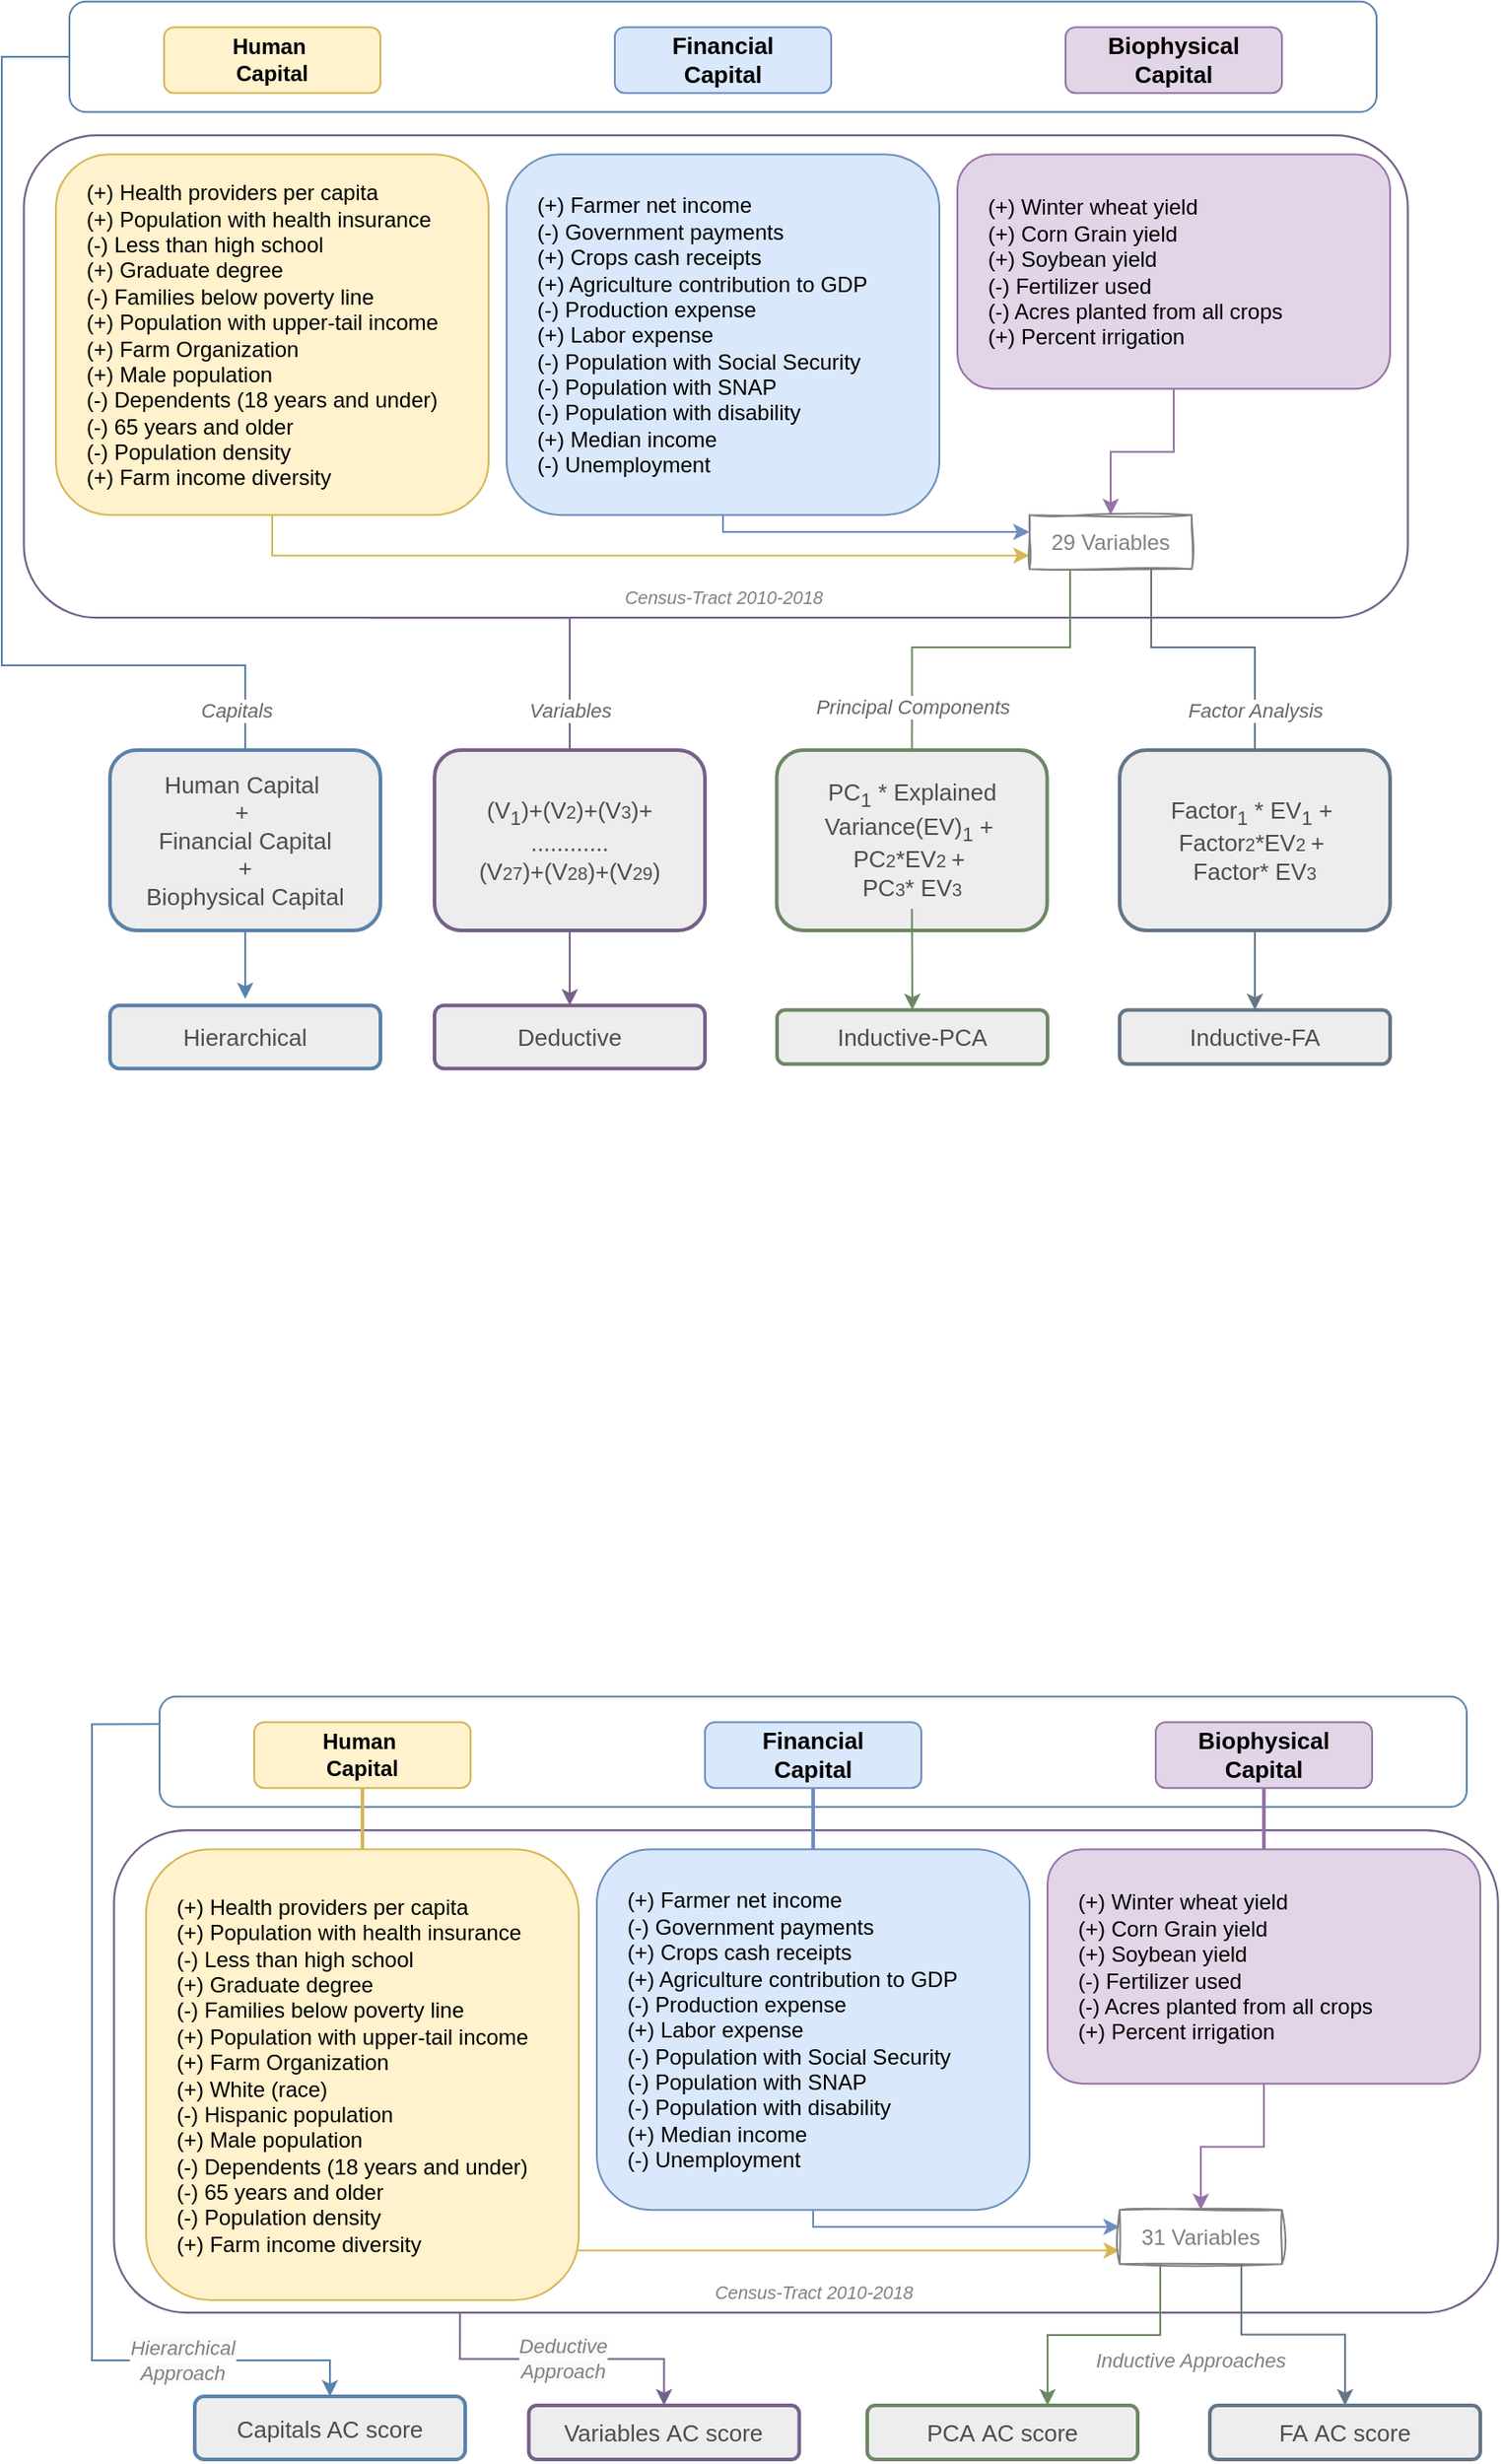 <mxfile version="28.2.7">
  <diagram name="Page-1" id="uicte08DCweA67_G2Nc7">
    <mxGraphModel dx="333" dy="1871" grid="1" gridSize="10" guides="1" tooltips="1" connect="1" arrows="1" fold="1" page="1" pageScale="1" pageWidth="850" pageHeight="1100" math="0" shadow="0">
      <root>
        <mxCell id="0" />
        <mxCell id="1" parent="0" />
        <mxCell id="P7pHUC3pd_s34ctohrT5-4" value="&lt;font style=&quot;font-size: 13px;&quot;&gt;Hierarchical&lt;/font&gt;" style="text;html=1;strokeColor=#5982AB;fillColor=#EDEDED;align=center;verticalAlign=middle;whiteSpace=wrap;rounded=1;fontSize=12;fontColor=#4D4D4D;fontFamily=Helvetica;labelBorderColor=none;labelBackgroundColor=none;strokeWidth=2;" parent="1" vertex="1">
          <mxGeometry x="920" y="-461.38" width="150" height="35" as="geometry" />
        </mxCell>
        <mxCell id="P7pHUC3pd_s34ctohrT5-6" value="&lt;span style=&quot;font-size: 13px;&quot;&gt;Inductive-PCA&lt;/span&gt;" style="text;html=1;strokeColor=#6D8764;fillColor=#EDEDED;align=center;verticalAlign=middle;whiteSpace=wrap;rounded=1;glass=0;shadow=0;fontColor=#4D4D4D;strokeWidth=2;" parent="1" vertex="1">
          <mxGeometry x="1290.01" y="-458.88" width="150" height="30" as="geometry" />
        </mxCell>
        <mxCell id="P7pHUC3pd_s34ctohrT5-8" value="&lt;span style=&quot;font-size: 13px;&quot;&gt;Inductive-FA&lt;/span&gt;" style="text;html=1;strokeColor=#647687;fillColor=#EDEDED;align=center;verticalAlign=middle;whiteSpace=wrap;rounded=1;glass=0;shadow=0;fontColor=#4D4D4D;strokeWidth=2;" parent="1" vertex="1">
          <mxGeometry x="1480" y="-458.88" width="150" height="30" as="geometry" />
        </mxCell>
        <mxCell id="P7pHUC3pd_s34ctohrT5-35" value="" style="edgeStyle=orthogonalEdgeStyle;rounded=0;orthogonalLoop=1;jettySize=auto;html=1;exitX=1;exitY=0.75;exitDx=0;exitDy=0;entryX=0.5;entryY=0;entryDx=0;entryDy=0;strokeColor=#76608A;fontColor=#808080;endArrow=none;endFill=0;" parent="1" source="P7pHUC3pd_s34ctohrT5-15" target="9sbBYJrxRfBTwpqw4GhV-2" edge="1">
          <mxGeometry x="-1" y="-49" relative="1" as="geometry">
            <mxPoint x="-14" y="-3" as="offset" />
            <Array as="points">
              <mxPoint x="1175" y="-676" />
            </Array>
          </mxGeometry>
        </mxCell>
        <mxCell id="ZO0ybk8iUZHRwVnjw4qg-2" value="Variables" style="edgeLabel;html=1;align=center;verticalAlign=middle;resizable=0;points=[];fontStyle=2;fontColor=#666666;" vertex="1" connectable="0" parent="P7pHUC3pd_s34ctohrT5-35">
          <mxGeometry x="0.674" y="1" relative="1" as="geometry">
            <mxPoint x="-1" y="8" as="offset" />
          </mxGeometry>
        </mxCell>
        <mxCell id="P7pHUC3pd_s34ctohrT5-15" value="" style="rounded=1;whiteSpace=wrap;html=1;fontSize=13;labelBorderColor=default;labelBackgroundColor=none;fillColor=none;strokeColor=#76608A;rotation=90;fontColor=#333333;strokeWidth=1.1;" parent="1" vertex="1">
          <mxGeometry x="1122.28" y="-1193.97" width="267.5" height="767.59" as="geometry" />
        </mxCell>
        <mxCell id="P7pHUC3pd_s34ctohrT5-16" style="edgeStyle=orthogonalEdgeStyle;rounded=0;orthogonalLoop=1;jettySize=auto;html=1;exitX=0.5;exitY=1;exitDx=0;exitDy=0;strokeColor=#d6b656;fillColor=#fff2cc;entryX=0;entryY=0.75;entryDx=0;entryDy=0;" parent="1" source="P7pHUC3pd_s34ctohrT5-17" target="P7pHUC3pd_s34ctohrT5-29" edge="1">
          <mxGeometry relative="1" as="geometry">
            <mxPoint x="1127.8" y="-717.18" as="sourcePoint" />
            <mxPoint x="1464" y="-725.18" as="targetPoint" />
            <Array as="points">
              <mxPoint x="1010" y="-711" />
            </Array>
          </mxGeometry>
        </mxCell>
        <mxCell id="P7pHUC3pd_s34ctohrT5-17" value="&lt;div style=&quot;&quot;&gt;&lt;span style=&quot;background-color: initial;&quot;&gt;(+) Health providers per capita&lt;/span&gt;&lt;/div&gt;&lt;span style=&quot;background-color: initial;&quot;&gt;&lt;div style=&quot;&quot;&gt;&lt;span style=&quot;background-color: initial;&quot;&gt;(+) Population with health insurance&lt;/span&gt;&lt;/div&gt;&lt;/span&gt;&lt;span style=&quot;background-color: initial;&quot;&gt;&lt;div style=&quot;&quot;&gt;&lt;span style=&quot;background-color: initial;&quot;&gt;(-) Less than high school&lt;/span&gt;&lt;/div&gt;&lt;/span&gt;&lt;span style=&quot;background-color: initial;&quot;&gt;&lt;div style=&quot;&quot;&gt;&lt;span style=&quot;background-color: initial;&quot;&gt;(+) Graduate degree&lt;/span&gt;&lt;/div&gt;&lt;/span&gt;&lt;span style=&quot;background-color: initial;&quot;&gt;&lt;div style=&quot;&quot;&gt;&lt;span style=&quot;background-color: initial;&quot;&gt;(-) Families below poverty line&lt;/span&gt;&lt;/div&gt;&lt;/span&gt;&lt;span style=&quot;background-color: initial;&quot;&gt;&lt;div style=&quot;&quot;&gt;&lt;span style=&quot;background-color: initial;&quot;&gt;(+) Population with upper-tail income&lt;/span&gt;&lt;/div&gt;&lt;div style=&quot;&quot;&gt;(+) Farm Organization&lt;/div&gt;&lt;/span&gt;&lt;span style=&quot;background-color: initial;&quot;&gt;&lt;div style=&quot;&quot;&gt;&lt;span style=&quot;background-color: initial;&quot;&gt;(+) Male population&lt;/span&gt;&lt;/div&gt;&lt;/span&gt;&lt;span style=&quot;background-color: initial;&quot;&gt;&lt;div style=&quot;&quot;&gt;&lt;span style=&quot;background-color: initial;&quot;&gt;(-) Dependents (18 years and under)&lt;/span&gt;&lt;/div&gt;&lt;/span&gt;&lt;span style=&quot;background-color: initial;&quot;&gt;&lt;div style=&quot;&quot;&gt;&lt;span style=&quot;background-color: initial;&quot;&gt;(-) 65 years and older&lt;/span&gt;&lt;/div&gt;&lt;/span&gt;&lt;span style=&quot;background-color: initial;&quot;&gt;&lt;div style=&quot;&quot;&gt;&lt;span style=&quot;background-color: initial;&quot;&gt;(-) Population density&lt;/span&gt;&lt;/div&gt;&lt;/span&gt;&lt;span style=&quot;background-color: initial;&quot;&gt;&lt;div style=&quot;&quot;&gt;&lt;span style=&quot;background-color: initial;&quot;&gt;(+) Farm income diversity&amp;nbsp;&lt;/span&gt;&lt;/div&gt;&lt;/span&gt;" style="whiteSpace=wrap;html=1;rounded=1;fillColor=#fff2cc;strokeColor=#d6b656;align=left;spacingLeft=15;" parent="1" vertex="1">
          <mxGeometry x="890" y="-933.43" width="240" height="200" as="geometry" />
        </mxCell>
        <mxCell id="P7pHUC3pd_s34ctohrT5-18" style="edgeStyle=orthogonalEdgeStyle;rounded=0;orthogonalLoop=1;jettySize=auto;html=1;entryX=0;entryY=0.346;entryDx=0;entryDy=0;strokeColor=#6c8ebf;exitX=0.5;exitY=1;exitDx=0;exitDy=0;fillColor=#dae8fc;entryPerimeter=0;" parent="1" source="P7pHUC3pd_s34ctohrT5-19" target="P7pHUC3pd_s34ctohrT5-29" edge="1">
          <mxGeometry relative="1" as="geometry">
            <mxPoint x="1350" y="-701.44" as="targetPoint" />
            <mxPoint x="1265" y="-723.94" as="sourcePoint" />
            <Array as="points">
              <mxPoint x="1260" y="-723.93" />
              <mxPoint x="1430" y="-723.93" />
            </Array>
          </mxGeometry>
        </mxCell>
        <mxCell id="P7pHUC3pd_s34ctohrT5-19" value="&lt;div style=&quot;&quot;&gt;&lt;span style=&quot;background-color: initial;&quot;&gt;(+) Farmer net income&lt;/span&gt;&lt;/div&gt;&lt;span style=&quot;background-color: initial;&quot;&gt;&lt;div style=&quot;&quot;&gt;&lt;span style=&quot;background-color: initial;&quot;&gt;(-) Government payments&lt;/span&gt;&lt;/div&gt;&lt;/span&gt;&lt;span style=&quot;background-color: initial;&quot;&gt;&lt;div style=&quot;&quot;&gt;&lt;span style=&quot;background-color: initial;&quot;&gt;(+) Crops cash receipts&lt;/span&gt;&lt;/div&gt;&lt;/span&gt;&lt;span style=&quot;background-color: initial;&quot;&gt;&lt;div style=&quot;&quot;&gt;&lt;span style=&quot;background-color: initial;&quot;&gt;(+) Agriculture contribution to GDP&lt;/span&gt;&lt;/div&gt;&lt;/span&gt;&lt;span style=&quot;background-color: initial;&quot;&gt;&lt;div style=&quot;&quot;&gt;&lt;span style=&quot;background-color: initial;&quot;&gt;(-) Production expense&lt;/span&gt;&lt;/div&gt;&lt;/span&gt;&lt;span style=&quot;background-color: initial;&quot;&gt;&lt;div style=&quot;&quot;&gt;&lt;span style=&quot;background-color: initial;&quot;&gt;(+) Labor expense&lt;/span&gt;&lt;/div&gt;&lt;/span&gt;&lt;span style=&quot;background-color: initial;&quot;&gt;&lt;div style=&quot;&quot;&gt;&lt;span style=&quot;background-color: initial;&quot;&gt;(-) Population with Social Security&lt;/span&gt;&lt;/div&gt;&lt;/span&gt;&lt;span style=&quot;background-color: initial;&quot;&gt;&lt;div style=&quot;&quot;&gt;&lt;span style=&quot;background-color: initial;&quot;&gt;(-) Population with SNAP&lt;/span&gt;&lt;/div&gt;&lt;/span&gt;&lt;span style=&quot;background-color: initial;&quot;&gt;&lt;div style=&quot;&quot;&gt;&lt;span style=&quot;background-color: initial;&quot;&gt;(-) Population with disability&lt;/span&gt;&lt;/div&gt;&lt;/span&gt;&lt;span style=&quot;background-color: initial;&quot;&gt;&lt;div style=&quot;&quot;&gt;&lt;span style=&quot;background-color: initial;&quot;&gt;(+) Median income&lt;/span&gt;&lt;/div&gt;&lt;/span&gt;&lt;span style=&quot;background-color: initial;&quot;&gt;&lt;div style=&quot;&quot;&gt;&lt;span style=&quot;background-color: initial;&quot;&gt;(-) Unemployment&lt;/span&gt;&lt;/div&gt;&lt;/span&gt;" style="whiteSpace=wrap;html=1;rounded=1;fillColor=#dae8fc;strokeColor=#6c8ebf;align=left;spacingLeft=15;" parent="1" vertex="1">
          <mxGeometry x="1140" y="-933.43" width="240" height="200" as="geometry" />
        </mxCell>
        <mxCell id="P7pHUC3pd_s34ctohrT5-34" value="" style="edgeStyle=orthogonalEdgeStyle;rounded=0;orthogonalLoop=1;jettySize=auto;html=1;exitX=0.5;exitY=1;exitDx=0;exitDy=0;strokeColor=#5982AB;fontColor=#808080;entryX=0.5;entryY=0;entryDx=0;entryDy=0;endArrow=none;endFill=0;" parent="1" source="P7pHUC3pd_s34ctohrT5-21" target="9sbBYJrxRfBTwpqw4GhV-1" edge="1">
          <mxGeometry x="-1" y="-54" relative="1" as="geometry">
            <Array as="points">
              <mxPoint x="860" y="-987" />
              <mxPoint x="860" y="-650" />
              <mxPoint x="995" y="-650" />
            </Array>
            <mxPoint x="32" y="11" as="offset" />
          </mxGeometry>
        </mxCell>
        <mxCell id="ZO0ybk8iUZHRwVnjw4qg-1" value="Capitals" style="edgeLabel;html=1;align=center;verticalAlign=middle;resizable=0;points=[];fontStyle=2;fontColor=#666666;" vertex="1" connectable="0" parent="P7pHUC3pd_s34ctohrT5-34">
          <mxGeometry x="0.917" y="1" relative="1" as="geometry">
            <mxPoint x="-6" y="1" as="offset" />
          </mxGeometry>
        </mxCell>
        <mxCell id="P7pHUC3pd_s34ctohrT5-21" value="" style="rounded=1;whiteSpace=wrap;html=1;labelBackgroundColor=none;labelBorderColor=default;strokeColor=#5982AB;fontSize=13;fillColor=none;gradientColor=default;rotation=90;" parent="1" vertex="1">
          <mxGeometry x="1229.36" y="-1350" width="61.28" height="725" as="geometry" />
        </mxCell>
        <mxCell id="P7pHUC3pd_s34ctohrT5-22" style="edgeStyle=orthogonalEdgeStyle;rounded=0;orthogonalLoop=1;jettySize=auto;html=1;exitX=0.5;exitY=1;exitDx=0;exitDy=0;entryX=0.5;entryY=0;entryDx=0;entryDy=0;strokeColor=#9673a6;fillColor=#e1d5e7;" parent="1" source="P7pHUC3pd_s34ctohrT5-23" target="P7pHUC3pd_s34ctohrT5-29" edge="1">
          <mxGeometry relative="1" as="geometry" />
        </mxCell>
        <mxCell id="P7pHUC3pd_s34ctohrT5-23" value="&lt;div style=&quot;&quot;&gt;&lt;span style=&quot;background-color: initial;&quot;&gt;(+) Winter wheat yield&lt;/span&gt;&lt;/div&gt;&lt;span style=&quot;background-color: initial;&quot;&gt;&lt;div style=&quot;&quot;&gt;&lt;span style=&quot;background-color: initial;&quot;&gt;(+) Corn Grain yield&lt;/span&gt;&lt;/div&gt;&lt;/span&gt;&lt;span style=&quot;background-color: initial;&quot;&gt;&lt;div style=&quot;&quot;&gt;&lt;span style=&quot;background-color: initial;&quot;&gt;(+) Soybean yield&lt;/span&gt;&lt;/div&gt;&lt;/span&gt;&lt;span style=&quot;background-color: initial;&quot;&gt;&lt;div style=&quot;&quot;&gt;&lt;span style=&quot;background-color: initial;&quot;&gt;(-) Fertilizer used&lt;/span&gt;&lt;/div&gt;&lt;/span&gt;&lt;span style=&quot;background-color: initial;&quot;&gt;&lt;div style=&quot;&quot;&gt;&lt;span style=&quot;background-color: initial;&quot;&gt;(-) Acres planted from all crops&lt;/span&gt;&lt;/div&gt;&lt;/span&gt;&lt;span style=&quot;background-color: initial;&quot;&gt;&lt;div style=&quot;&quot;&gt;&lt;span style=&quot;background-color: initial;&quot;&gt;(+) Percent irrigation&lt;/span&gt;&lt;/div&gt;&lt;/span&gt;" style="html=1;rounded=1;fillColor=#e1d5e7;strokeColor=#9673a6;align=left;horizontal=1;whiteSpace=wrap;spacingLeft=15;" parent="1" vertex="1">
          <mxGeometry x="1390" y="-933.43" width="240" height="130" as="geometry" />
        </mxCell>
        <mxCell id="P7pHUC3pd_s34ctohrT5-24" value="&lt;b&gt;Human&amp;nbsp;&lt;/b&gt;&lt;div&gt;&lt;b&gt;Capital&lt;/b&gt;&lt;/div&gt;" style="whiteSpace=wrap;html=1;fillColor=#fff2cc;strokeColor=#d6b656;rounded=1;" parent="1" vertex="1">
          <mxGeometry x="950" y="-1003.93" width="120" height="36.5" as="geometry" />
        </mxCell>
        <mxCell id="P7pHUC3pd_s34ctohrT5-25" value="&lt;b&gt;&lt;font style=&quot;font-size: 13px;&quot;&gt;Financial&lt;/font&gt;&lt;/b&gt;&lt;div&gt;&lt;b&gt;&lt;font style=&quot;font-size: 13px;&quot;&gt;Capital&lt;/font&gt;&lt;/b&gt;&lt;/div&gt;" style="whiteSpace=wrap;html=1;fillColor=#dae8fc;strokeColor=#6c8ebf;rounded=1;" parent="1" vertex="1">
          <mxGeometry x="1200" y="-1003.93" width="120" height="36.5" as="geometry" />
        </mxCell>
        <mxCell id="P7pHUC3pd_s34ctohrT5-26" value="&lt;b&gt;Biophysical Capital&lt;/b&gt;" style="whiteSpace=wrap;html=1;fillColor=#e1d5e7;strokeColor=#9673a6;rounded=1;fontSize=13;" parent="1" vertex="1">
          <mxGeometry x="1450" y="-1003.93" width="120" height="36.5" as="geometry" />
        </mxCell>
        <mxCell id="P7pHUC3pd_s34ctohrT5-36" value="" style="edgeStyle=orthogonalEdgeStyle;rounded=0;orthogonalLoop=1;jettySize=auto;html=1;exitX=0.25;exitY=1;exitDx=0;exitDy=0;fontColor=#808080;strokeColor=#6D8764;entryX=0.5;entryY=0;entryDx=0;entryDy=0;endArrow=none;endFill=0;" parent="1" source="P7pHUC3pd_s34ctohrT5-29" target="9sbBYJrxRfBTwpqw4GhV-5" edge="1">
          <mxGeometry x="-0.44" y="22" relative="1" as="geometry">
            <Array as="points">
              <mxPoint x="1453" y="-660" />
              <mxPoint x="1365" y="-660" />
            </Array>
            <mxPoint x="17" y="-8" as="offset" />
            <mxPoint x="1360" y="-600" as="targetPoint" />
          </mxGeometry>
        </mxCell>
        <mxCell id="ZO0ybk8iUZHRwVnjw4qg-3" value="Principal Components" style="edgeLabel;html=1;align=center;verticalAlign=middle;resizable=0;points=[];fontStyle=2;fontColor=#666666;" vertex="1" connectable="0" parent="P7pHUC3pd_s34ctohrT5-36">
          <mxGeometry x="0.743" relative="1" as="geometry">
            <mxPoint as="offset" />
          </mxGeometry>
        </mxCell>
        <mxCell id="P7pHUC3pd_s34ctohrT5-29" value="&lt;font color=&quot;#808080&quot;&gt;29 Variables&lt;/font&gt;" style="text;html=1;strokeColor=#808080;fillColor=none;align=center;verticalAlign=middle;whiteSpace=wrap;rounded=0;glass=0;sketch=1;curveFitting=1;jiggle=2;shadow=0;" parent="1" vertex="1">
          <mxGeometry x="1430" y="-733.43" width="90" height="30" as="geometry" />
        </mxCell>
        <mxCell id="P7pHUC3pd_s34ctohrT5-30" value="&lt;font style=&quot;font-size: 10px;&quot; color=&quot;#808080&quot;&gt;Census-Tract 2010-2018&lt;/font&gt;" style="text;html=1;strokeColor=none;fillColor=none;align=center;verticalAlign=middle;whiteSpace=wrap;rounded=0;glass=0;sketch=1;curveFitting=1;jiggle=2;shadow=0;fontStyle=2;fontSize=10;" parent="1" vertex="1">
          <mxGeometry x="1190.52" y="-703.43" width="138.97" height="30" as="geometry" />
        </mxCell>
        <mxCell id="P7pHUC3pd_s34ctohrT5-2" value="&lt;font style=&quot;font-size: 13px;&quot;&gt;Deductive&lt;/font&gt;" style="text;html=1;strokeColor=#76608A;fillColor=#EDEDED;align=center;verticalAlign=middle;whiteSpace=wrap;rounded=1;fontSize=12;fontColor=#4D4D4D;strokeWidth=2;labelBorderColor=none;labelBackgroundColor=none;" parent="1" vertex="1">
          <mxGeometry x="1100.01" y="-461.38" width="150" height="35" as="geometry" />
        </mxCell>
        <mxCell id="P7pHUC3pd_s34ctohrT5-37" style="edgeStyle=orthogonalEdgeStyle;rounded=0;orthogonalLoop=1;jettySize=auto;html=1;exitX=0.75;exitY=1;exitDx=0;exitDy=0;strokeColor=#647687;" parent="1" source="P7pHUC3pd_s34ctohrT5-29" edge="1">
          <mxGeometry relative="1" as="geometry">
            <mxPoint x="1485" y="-693" as="sourcePoint" />
            <mxPoint x="1555" y="-564" as="targetPoint" />
            <Array as="points">
              <mxPoint x="1497" y="-660" />
              <mxPoint x="1555" y="-660" />
            </Array>
          </mxGeometry>
        </mxCell>
        <mxCell id="ZO0ybk8iUZHRwVnjw4qg-4" value="Factor Analysis" style="edgeLabel;html=1;align=center;verticalAlign=middle;resizable=0;points=[];fontStyle=2;fontColor=#666666;" vertex="1" connectable="0" parent="P7pHUC3pd_s34ctohrT5-37">
          <mxGeometry x="0.311" y="1" relative="1" as="geometry">
            <mxPoint x="-1" y="7" as="offset" />
          </mxGeometry>
        </mxCell>
        <mxCell id="kjPytCBlo191vAN6Z_1w-1" value="&lt;font style=&quot;font-size: 13px;&quot;&gt;Capitals AC score&lt;/font&gt;" style="text;html=1;strokeColor=#5982AB;fillColor=#EDEDED;align=center;verticalAlign=middle;whiteSpace=wrap;rounded=1;fontSize=12;fontColor=#4D4D4D;fontFamily=Helvetica;labelBorderColor=none;labelBackgroundColor=none;strokeWidth=2;" parent="1" vertex="1">
          <mxGeometry x="967.01" y="310" width="150" height="35" as="geometry" />
        </mxCell>
        <mxCell id="kjPytCBlo191vAN6Z_1w-2" value="&lt;font style=&quot;font-size: 13px;&quot;&gt;&lt;font style=&quot;font-size: 13px;&quot;&gt;PCA&amp;nbsp;&lt;/font&gt;&lt;span style=&quot;&quot;&gt;AC score&lt;/span&gt;&lt;/font&gt;" style="text;html=1;strokeColor=#6D8764;fillColor=#EDEDED;align=center;verticalAlign=middle;whiteSpace=wrap;rounded=1;glass=0;shadow=0;fontColor=#4D4D4D;strokeWidth=2;" parent="1" vertex="1">
          <mxGeometry x="1340.01" y="315" width="150" height="30" as="geometry" />
        </mxCell>
        <mxCell id="kjPytCBlo191vAN6Z_1w-3" value="&lt;font style=&quot;font-size: 13px;&quot;&gt;&lt;font style=&quot;font-size: 13px;&quot;&gt;FA&amp;nbsp;&lt;/font&gt;&lt;span style=&quot;&quot;&gt;AC score&lt;/span&gt;&lt;/font&gt;" style="text;html=1;strokeColor=#647687;fillColor=#EDEDED;align=center;verticalAlign=middle;whiteSpace=wrap;rounded=1;glass=0;shadow=0;fontColor=#4D4D4D;strokeWidth=2;" parent="1" vertex="1">
          <mxGeometry x="1530.01" y="315" width="150" height="30" as="geometry" />
        </mxCell>
        <mxCell id="kjPytCBlo191vAN6Z_1w-4" value="&lt;span style=&quot;font-family: Helvetica; font-variant-ligatures: normal; font-variant-caps: normal; font-weight: 400; letter-spacing: normal; orphans: 2; text-align: center; text-indent: 0px; text-transform: none; widows: 2; word-spacing: 0px; -webkit-text-stroke-width: 0px; white-space: normal; background-color: rgb(251, 251, 251); text-decoration-thickness: initial; text-decoration-style: initial; text-decoration-color: initial; float: none; display: inline !important;&quot;&gt;&lt;font style=&quot;font-size: 11px;&quot;&gt;&lt;i&gt;Deductive Approach&lt;/i&gt;&lt;/font&gt;&lt;/span&gt;" style="edgeStyle=orthogonalEdgeStyle;rounded=0;orthogonalLoop=1;jettySize=auto;html=1;exitX=1;exitY=0.75;exitDx=0;exitDy=0;entryX=0.5;entryY=0;entryDx=0;entryDy=0;strokeColor=#76608A;fontColor=#808080;" parent="1" source="kjPytCBlo191vAN6Z_1w-5" target="kjPytCBlo191vAN6Z_1w-20" edge="1">
          <mxGeometry x="0.002" relative="1" as="geometry">
            <mxPoint as="offset" />
          </mxGeometry>
        </mxCell>
        <mxCell id="kjPytCBlo191vAN6Z_1w-5" value="" style="rounded=1;whiteSpace=wrap;html=1;fontSize=13;labelBorderColor=default;labelBackgroundColor=none;fillColor=none;strokeColor=#76608A;rotation=90;fontColor=#333333;strokeWidth=1.1;" parent="1" vertex="1">
          <mxGeometry x="1172.29" y="-253.97" width="267.5" height="767.59" as="geometry" />
        </mxCell>
        <mxCell id="kjPytCBlo191vAN6Z_1w-6" style="edgeStyle=orthogonalEdgeStyle;rounded=0;orthogonalLoop=1;jettySize=auto;html=1;exitX=0.995;exitY=0.832;exitDx=0;exitDy=0;strokeColor=#d6b656;exitPerimeter=0;fillColor=#fff2cc;entryX=0;entryY=0.75;entryDx=0;entryDy=0;" parent="1" target="kjPytCBlo191vAN6Z_1w-18" edge="1">
          <mxGeometry relative="1" as="geometry">
            <mxPoint x="1177.81" y="222.82" as="sourcePoint" />
            <mxPoint x="1514.01" y="214.82" as="targetPoint" />
            <Array as="points">
              <mxPoint x="1169.01" y="223.07" />
              <mxPoint x="1169.01" y="229.07" />
            </Array>
          </mxGeometry>
        </mxCell>
        <mxCell id="kjPytCBlo191vAN6Z_1w-7" value="&lt;div style=&quot;&quot;&gt;&lt;span style=&quot;background-color: initial;&quot;&gt;(+) Health providers per capita&lt;/span&gt;&lt;/div&gt;&lt;span style=&quot;background-color: initial;&quot;&gt;&lt;div style=&quot;&quot;&gt;&lt;span style=&quot;background-color: initial;&quot;&gt;(+) Population with health insurance&lt;/span&gt;&lt;/div&gt;&lt;/span&gt;&lt;span style=&quot;background-color: initial;&quot;&gt;&lt;div style=&quot;&quot;&gt;&lt;span style=&quot;background-color: initial;&quot;&gt;(-) Less than high school&lt;/span&gt;&lt;/div&gt;&lt;/span&gt;&lt;span style=&quot;background-color: initial;&quot;&gt;&lt;div style=&quot;&quot;&gt;&lt;span style=&quot;background-color: initial;&quot;&gt;(+) Graduate degree&lt;/span&gt;&lt;/div&gt;&lt;/span&gt;&lt;span style=&quot;background-color: initial;&quot;&gt;&lt;div style=&quot;&quot;&gt;&lt;span style=&quot;background-color: initial;&quot;&gt;(-) Families below poverty line&lt;/span&gt;&lt;/div&gt;&lt;/span&gt;&lt;span style=&quot;background-color: initial;&quot;&gt;&lt;div style=&quot;&quot;&gt;&lt;span style=&quot;background-color: initial;&quot;&gt;(+) Population with upper-tail income&lt;/span&gt;&lt;/div&gt;&lt;div style=&quot;&quot;&gt;(+) Farm Organization&lt;span style=&quot;background-color: initial;&quot;&gt;&lt;br&gt;&lt;/span&gt;&lt;/div&gt;&lt;/span&gt;&lt;span style=&quot;background-color: initial;&quot;&gt;&lt;div style=&quot;&quot;&gt;&lt;span style=&quot;background-color: initial;&quot;&gt;(+) White (race)&lt;/span&gt;&lt;/div&gt;&lt;/span&gt;&lt;span style=&quot;background-color: initial;&quot;&gt;&lt;div style=&quot;&quot;&gt;&lt;span style=&quot;background-color: initial;&quot;&gt;(-) Hispanic population&lt;/span&gt;&lt;/div&gt;&lt;/span&gt;&lt;span style=&quot;background-color: initial;&quot;&gt;&lt;div style=&quot;&quot;&gt;&lt;span style=&quot;background-color: initial;&quot;&gt;(+) Male population&lt;/span&gt;&lt;/div&gt;&lt;/span&gt;&lt;span style=&quot;background-color: initial;&quot;&gt;&lt;div style=&quot;&quot;&gt;&lt;span style=&quot;background-color: initial;&quot;&gt;(-) Dependents (18 years and under)&lt;/span&gt;&lt;/div&gt;&lt;/span&gt;&lt;span style=&quot;background-color: initial;&quot;&gt;&lt;div style=&quot;&quot;&gt;&lt;span style=&quot;background-color: initial;&quot;&gt;(-) 65 years and older&lt;/span&gt;&lt;/div&gt;&lt;/span&gt;&lt;span style=&quot;background-color: initial;&quot;&gt;&lt;div style=&quot;&quot;&gt;&lt;span style=&quot;background-color: initial;&quot;&gt;(-) Population density&lt;/span&gt;&lt;/div&gt;&lt;/span&gt;&lt;span style=&quot;background-color: initial;&quot;&gt;&lt;div style=&quot;&quot;&gt;&lt;span style=&quot;background-color: initial;&quot;&gt;(+) Farm income diversity&amp;nbsp;&lt;/span&gt;&lt;/div&gt;&lt;/span&gt;" style="whiteSpace=wrap;html=1;rounded=1;fillColor=#fff2cc;strokeColor=#d6b656;align=left;spacingLeft=15;" parent="1" vertex="1">
          <mxGeometry x="940.01" y="6.57" width="240" height="250" as="geometry" />
        </mxCell>
        <mxCell id="kjPytCBlo191vAN6Z_1w-8" style="edgeStyle=orthogonalEdgeStyle;rounded=0;orthogonalLoop=1;jettySize=auto;html=1;entryX=0;entryY=0.346;entryDx=0;entryDy=0;strokeColor=#6c8ebf;exitX=0.5;exitY=1;exitDx=0;exitDy=0;fillColor=#dae8fc;entryPerimeter=0;" parent="1" source="kjPytCBlo191vAN6Z_1w-9" target="kjPytCBlo191vAN6Z_1w-18" edge="1">
          <mxGeometry relative="1" as="geometry">
            <mxPoint x="1400.01" y="238.56" as="targetPoint" />
            <mxPoint x="1315.01" y="216.06" as="sourcePoint" />
            <Array as="points">
              <mxPoint x="1310.01" y="216.07" />
              <mxPoint x="1480.01" y="216.07" />
            </Array>
          </mxGeometry>
        </mxCell>
        <mxCell id="kjPytCBlo191vAN6Z_1w-9" value="&lt;div style=&quot;&quot;&gt;&lt;span style=&quot;background-color: initial;&quot;&gt;(+) Farmer net income&lt;/span&gt;&lt;/div&gt;&lt;span style=&quot;background-color: initial;&quot;&gt;&lt;div style=&quot;&quot;&gt;&lt;span style=&quot;background-color: initial;&quot;&gt;(-) Government payments&lt;/span&gt;&lt;/div&gt;&lt;/span&gt;&lt;span style=&quot;background-color: initial;&quot;&gt;&lt;div style=&quot;&quot;&gt;&lt;span style=&quot;background-color: initial;&quot;&gt;(+) Crops cash receipts&lt;/span&gt;&lt;/div&gt;&lt;/span&gt;&lt;span style=&quot;background-color: initial;&quot;&gt;&lt;div style=&quot;&quot;&gt;&lt;span style=&quot;background-color: initial;&quot;&gt;(+) Agriculture contribution to GDP&lt;/span&gt;&lt;/div&gt;&lt;/span&gt;&lt;span style=&quot;background-color: initial;&quot;&gt;&lt;div style=&quot;&quot;&gt;&lt;span style=&quot;background-color: initial;&quot;&gt;(-) Production expense&lt;/span&gt;&lt;/div&gt;&lt;/span&gt;&lt;span style=&quot;background-color: initial;&quot;&gt;&lt;div style=&quot;&quot;&gt;&lt;span style=&quot;background-color: initial;&quot;&gt;(+) Labor expense&lt;/span&gt;&lt;/div&gt;&lt;/span&gt;&lt;span style=&quot;background-color: initial;&quot;&gt;&lt;div style=&quot;&quot;&gt;&lt;span style=&quot;background-color: initial;&quot;&gt;(-) Population with Social Security&lt;/span&gt;&lt;/div&gt;&lt;/span&gt;&lt;span style=&quot;background-color: initial;&quot;&gt;&lt;div style=&quot;&quot;&gt;&lt;span style=&quot;background-color: initial;&quot;&gt;(-) Population with SNAP&lt;/span&gt;&lt;/div&gt;&lt;/span&gt;&lt;span style=&quot;background-color: initial;&quot;&gt;&lt;div style=&quot;&quot;&gt;&lt;span style=&quot;background-color: initial;&quot;&gt;(-) Population with disability&lt;/span&gt;&lt;/div&gt;&lt;/span&gt;&lt;span style=&quot;background-color: initial;&quot;&gt;&lt;div style=&quot;&quot;&gt;&lt;span style=&quot;background-color: initial;&quot;&gt;(+) Median income&lt;/span&gt;&lt;/div&gt;&lt;/span&gt;&lt;span style=&quot;background-color: initial;&quot;&gt;&lt;div style=&quot;&quot;&gt;&lt;span style=&quot;background-color: initial;&quot;&gt;(-) Unemployment&lt;/span&gt;&lt;/div&gt;&lt;/span&gt;" style="whiteSpace=wrap;html=1;rounded=1;fillColor=#dae8fc;strokeColor=#6c8ebf;align=left;spacingLeft=15;" parent="1" vertex="1">
          <mxGeometry x="1190.01" y="6.57" width="240" height="200" as="geometry" />
        </mxCell>
        <mxCell id="kjPytCBlo191vAN6Z_1w-10" value="&lt;i style=&quot;forced-color-adjust: none; font-family: Helvetica; font-variant-ligatures: normal; font-variant-caps: normal; font-weight: 400; letter-spacing: normal; orphans: 2; text-align: center; text-indent: 0px; text-transform: none; widows: 2; word-spacing: 0px; -webkit-text-stroke-width: 0px; white-space: normal; background-color: rgb(251, 251, 251); text-decoration-thickness: initial; text-decoration-style: initial; text-decoration-color: initial;&quot;&gt;Hierarchical Approach&lt;/i&gt;" style="edgeStyle=orthogonalEdgeStyle;rounded=0;orthogonalLoop=1;jettySize=auto;html=1;exitX=0.25;exitY=1;exitDx=0;exitDy=0;strokeColor=#5982AB;fontColor=#808080;" parent="1" source="kjPytCBlo191vAN6Z_1w-11" target="kjPytCBlo191vAN6Z_1w-1" edge="1">
          <mxGeometry x="0.624" relative="1" as="geometry">
            <Array as="points">
              <mxPoint x="910.01" y="-63" />
              <mxPoint x="910.01" y="290" />
              <mxPoint x="1042.01" y="290" />
            </Array>
            <mxPoint as="offset" />
          </mxGeometry>
        </mxCell>
        <mxCell id="kjPytCBlo191vAN6Z_1w-11" value="" style="rounded=1;whiteSpace=wrap;html=1;labelBackgroundColor=none;labelBorderColor=default;strokeColor=#5982AB;fontSize=13;fillColor=none;gradientColor=default;rotation=90;" parent="1" vertex="1">
          <mxGeometry x="1279.37" y="-410" width="61.28" height="725" as="geometry" />
        </mxCell>
        <mxCell id="kjPytCBlo191vAN6Z_1w-12" style="edgeStyle=orthogonalEdgeStyle;rounded=0;orthogonalLoop=1;jettySize=auto;html=1;exitX=0.5;exitY=1;exitDx=0;exitDy=0;entryX=0.5;entryY=0;entryDx=0;entryDy=0;strokeColor=#9673a6;fillColor=#e1d5e7;" parent="1" source="kjPytCBlo191vAN6Z_1w-13" target="kjPytCBlo191vAN6Z_1w-18" edge="1">
          <mxGeometry relative="1" as="geometry" />
        </mxCell>
        <mxCell id="kjPytCBlo191vAN6Z_1w-13" value="&lt;div style=&quot;&quot;&gt;&lt;span style=&quot;background-color: initial;&quot;&gt;(+) Winter wheat yield&lt;/span&gt;&lt;/div&gt;&lt;span style=&quot;background-color: initial;&quot;&gt;&lt;div style=&quot;&quot;&gt;&lt;span style=&quot;background-color: initial;&quot;&gt;(+) Corn Grain yield&lt;/span&gt;&lt;/div&gt;&lt;/span&gt;&lt;span style=&quot;background-color: initial;&quot;&gt;&lt;div style=&quot;&quot;&gt;&lt;span style=&quot;background-color: initial;&quot;&gt;(+) Soybean yield&lt;/span&gt;&lt;/div&gt;&lt;/span&gt;&lt;span style=&quot;background-color: initial;&quot;&gt;&lt;div style=&quot;&quot;&gt;&lt;span style=&quot;background-color: initial;&quot;&gt;(-) Fertilizer used&lt;/span&gt;&lt;/div&gt;&lt;/span&gt;&lt;span style=&quot;background-color: initial;&quot;&gt;&lt;div style=&quot;&quot;&gt;&lt;span style=&quot;background-color: initial;&quot;&gt;(-) Acres planted from all crops&lt;/span&gt;&lt;/div&gt;&lt;/span&gt;&lt;span style=&quot;background-color: initial;&quot;&gt;&lt;div style=&quot;&quot;&gt;&lt;span style=&quot;background-color: initial;&quot;&gt;(+) Percent irrigation&lt;/span&gt;&lt;/div&gt;&lt;/span&gt;" style="html=1;rounded=1;fillColor=#e1d5e7;strokeColor=#9673a6;align=left;horizontal=1;whiteSpace=wrap;spacingLeft=15;" parent="1" vertex="1">
          <mxGeometry x="1440.01" y="6.57" width="240" height="130" as="geometry" />
        </mxCell>
        <mxCell id="kjPytCBlo191vAN6Z_1w-22" style="edgeStyle=orthogonalEdgeStyle;rounded=0;orthogonalLoop=1;jettySize=auto;html=1;exitX=0.5;exitY=1;exitDx=0;exitDy=0;endArrow=none;endFill=0;fillColor=#fff2cc;strokeColor=#d6b656;strokeWidth=2;" parent="1" source="kjPytCBlo191vAN6Z_1w-14" target="kjPytCBlo191vAN6Z_1w-7" edge="1">
          <mxGeometry relative="1" as="geometry" />
        </mxCell>
        <mxCell id="kjPytCBlo191vAN6Z_1w-14" value="&lt;b&gt;Human&amp;nbsp;&lt;/b&gt;&lt;div&gt;&lt;b&gt;Capital&lt;/b&gt;&lt;/div&gt;" style="whiteSpace=wrap;html=1;fillColor=#fff2cc;strokeColor=#d6b656;rounded=1;" parent="1" vertex="1">
          <mxGeometry x="1000.01" y="-63.93" width="120" height="36.5" as="geometry" />
        </mxCell>
        <mxCell id="kjPytCBlo191vAN6Z_1w-23" style="edgeStyle=orthogonalEdgeStyle;rounded=0;orthogonalLoop=1;jettySize=auto;html=1;exitX=0.5;exitY=1;exitDx=0;exitDy=0;entryX=0.5;entryY=0;entryDx=0;entryDy=0;endArrow=none;endFill=0;strokeColor=light-dark(#6c8ebf, #ededed);strokeWidth=2;" parent="1" source="kjPytCBlo191vAN6Z_1w-15" target="kjPytCBlo191vAN6Z_1w-9" edge="1">
          <mxGeometry relative="1" as="geometry" />
        </mxCell>
        <mxCell id="kjPytCBlo191vAN6Z_1w-15" value="&lt;b&gt;&lt;font style=&quot;font-size: 13px;&quot;&gt;Financial&lt;/font&gt;&lt;/b&gt;&lt;div&gt;&lt;b&gt;&lt;font style=&quot;font-size: 13px;&quot;&gt;Capital&lt;/font&gt;&lt;/b&gt;&lt;/div&gt;" style="whiteSpace=wrap;html=1;fillColor=#dae8fc;strokeColor=#6c8ebf;rounded=1;" parent="1" vertex="1">
          <mxGeometry x="1250.01" y="-63.93" width="120" height="36.5" as="geometry" />
        </mxCell>
        <mxCell id="kjPytCBlo191vAN6Z_1w-24" style="edgeStyle=orthogonalEdgeStyle;rounded=0;orthogonalLoop=1;jettySize=auto;html=1;exitX=0.5;exitY=1;exitDx=0;exitDy=0;strokeColor=light-dark(#9472a4, #ededed);strokeWidth=2;endArrow=none;endFill=0;" parent="1" source="kjPytCBlo191vAN6Z_1w-16" target="kjPytCBlo191vAN6Z_1w-13" edge="1">
          <mxGeometry relative="1" as="geometry" />
        </mxCell>
        <mxCell id="kjPytCBlo191vAN6Z_1w-16" value="&lt;b&gt;Biophysical Capital&lt;/b&gt;" style="whiteSpace=wrap;html=1;fillColor=#e1d5e7;strokeColor=#9673a6;rounded=1;fontSize=13;" parent="1" vertex="1">
          <mxGeometry x="1500.01" y="-63.93" width="120" height="36.5" as="geometry" />
        </mxCell>
        <mxCell id="kjPytCBlo191vAN6Z_1w-17" value="&lt;i&gt;Inductive Approaches&lt;/i&gt;" style="edgeStyle=orthogonalEdgeStyle;rounded=0;orthogonalLoop=1;jettySize=auto;html=1;exitX=0.25;exitY=1;exitDx=0;exitDy=0;fontColor=#808080;strokeColor=#6D8764;" parent="1" source="kjPytCBlo191vAN6Z_1w-18" target="kjPytCBlo191vAN6Z_1w-2" edge="1">
          <mxGeometry x="-0.44" y="22" relative="1" as="geometry">
            <Array as="points">
              <mxPoint x="1503.01" y="276" />
              <mxPoint x="1440.01" y="276" />
            </Array>
            <mxPoint x="17" y="-8" as="offset" />
          </mxGeometry>
        </mxCell>
        <mxCell id="kjPytCBlo191vAN6Z_1w-18" value="&lt;font color=&quot;#808080&quot;&gt;31 Variables&lt;/font&gt;" style="text;html=1;strokeColor=#808080;fillColor=none;align=center;verticalAlign=middle;whiteSpace=wrap;rounded=0;glass=0;sketch=1;curveFitting=1;jiggle=2;shadow=0;" parent="1" vertex="1">
          <mxGeometry x="1480.01" y="206.57" width="90" height="30" as="geometry" />
        </mxCell>
        <mxCell id="kjPytCBlo191vAN6Z_1w-19" value="&lt;font style=&quot;font-size: 10px;&quot; color=&quot;#808080&quot;&gt;Census-Tract 2010-2018&lt;/font&gt;" style="text;html=1;strokeColor=none;fillColor=none;align=center;verticalAlign=middle;whiteSpace=wrap;rounded=0;glass=0;sketch=1;curveFitting=1;jiggle=2;shadow=0;fontStyle=2;fontSize=10;" parent="1" vertex="1">
          <mxGeometry x="1240.53" y="236.57" width="138.97" height="30" as="geometry" />
        </mxCell>
        <mxCell id="kjPytCBlo191vAN6Z_1w-20" value="&lt;font style=&quot;font-size: 13px;&quot;&gt;Variables&amp;nbsp;AC score&lt;/font&gt;" style="text;html=1;strokeColor=#76608A;fillColor=#EDEDED;align=center;verticalAlign=middle;whiteSpace=wrap;rounded=1;fontSize=12;fontColor=#4D4D4D;strokeWidth=2;labelBorderColor=none;labelBackgroundColor=none;" parent="1" vertex="1">
          <mxGeometry x="1152.29" y="315" width="150" height="30" as="geometry" />
        </mxCell>
        <mxCell id="kjPytCBlo191vAN6Z_1w-21" style="edgeStyle=orthogonalEdgeStyle;rounded=0;orthogonalLoop=1;jettySize=auto;html=1;exitX=0.75;exitY=1;exitDx=0;exitDy=0;entryX=0.5;entryY=0;entryDx=0;entryDy=0;strokeColor=#647687;" parent="1" source="kjPytCBlo191vAN6Z_1w-18" target="kjPytCBlo191vAN6Z_1w-3" edge="1">
          <mxGeometry relative="1" as="geometry">
            <mxPoint x="1535.01" y="247" as="sourcePoint" />
            <mxPoint x="1425.01" y="325" as="targetPoint" />
          </mxGeometry>
        </mxCell>
        <mxCell id="9sbBYJrxRfBTwpqw4GhV-3" style="edgeStyle=orthogonalEdgeStyle;rounded=0;orthogonalLoop=1;jettySize=auto;html=1;exitX=0.5;exitY=1;exitDx=0;exitDy=0;strokeColor=light-dark(#5982ad, #ededed);" parent="1" source="9sbBYJrxRfBTwpqw4GhV-1" edge="1">
          <mxGeometry relative="1" as="geometry">
            <mxPoint x="995" y="-465" as="targetPoint" />
          </mxGeometry>
        </mxCell>
        <mxCell id="9sbBYJrxRfBTwpqw4GhV-1" value="&lt;font style=&quot;font-size: 13px; color: light-dark(rgb(77, 77, 77), rgb(237, 237, 237));&quot;&gt;Human Capital&amp;nbsp;&lt;/font&gt;&lt;div&gt;&lt;font style=&quot;font-size: 13px; color: light-dark(rgb(77, 77, 77), rgb(237, 237, 237));&quot;&gt;+&amp;nbsp;&lt;/font&gt;&lt;/div&gt;&lt;div&gt;&lt;font style=&quot;font-size: 13px; color: light-dark(rgb(77, 77, 77), rgb(237, 237, 237));&quot;&gt;Financial Capital&lt;/font&gt;&lt;/div&gt;&lt;div&gt;&lt;font style=&quot;font-size: 13px; color: light-dark(rgb(77, 77, 77), rgb(237, 237, 237));&quot;&gt;+&lt;/font&gt;&lt;/div&gt;&lt;div&gt;&lt;font style=&quot;font-size: 13px; color: light-dark(rgb(77, 77, 77), rgb(237, 237, 237));&quot;&gt;Biophysical Capital&lt;/font&gt;&lt;/div&gt;" style="text;html=1;strokeColor=light-dark(#5982ac, #6d5100);fillColor=light-dark(#ededed, #535353);align=center;verticalAlign=middle;whiteSpace=wrap;rounded=1;fontSize=12;fontFamily=Helvetica;labelBorderColor=none;labelBackgroundColor=none;strokeWidth=2;" parent="1" vertex="1">
          <mxGeometry x="920" y="-603" width="150" height="100" as="geometry" />
        </mxCell>
        <mxCell id="9sbBYJrxRfBTwpqw4GhV-2" value="&lt;font style=&quot;font-size: 13px;&quot;&gt;(V&lt;sub&gt;1&lt;/sub&gt;)+&lt;/font&gt;&lt;span style=&quot;font-size: 13px;&quot;&gt;(V&lt;/span&gt;&lt;span style=&quot;font-size: 10px;&quot;&gt;2&lt;/span&gt;&lt;span style=&quot;font-size: 13px;&quot;&gt;)+&lt;/span&gt;&lt;span style=&quot;font-size: 13px;&quot;&gt;(V&lt;/span&gt;&lt;span style=&quot;font-size: 10px;&quot;&gt;3&lt;/span&gt;&lt;span style=&quot;font-size: 13px;&quot;&gt;)&lt;/span&gt;&lt;span style=&quot;font-size: 13px; background-color: transparent; color: light-dark(rgb(77, 77, 77), rgb(171, 171, 171));&quot;&gt;+&lt;/span&gt;&lt;div&gt;&lt;div&gt;&lt;span style=&quot;font-size: 13px;&quot;&gt;............&lt;/span&gt;&lt;/div&gt;&lt;div&gt;&lt;span style=&quot;background-color: transparent; color: light-dark(rgb(77, 77, 77), rgb(171, 171, 171)); font-size: 13px;&quot;&gt;(V&lt;/span&gt;&lt;span style=&quot;background-color: transparent; color: light-dark(rgb(77, 77, 77), rgb(171, 171, 171)); font-size: 10px;&quot;&gt;27&lt;/span&gt;&lt;span style=&quot;background-color: transparent; color: light-dark(rgb(77, 77, 77), rgb(171, 171, 171)); font-size: 13px;&quot;&gt;)+&lt;/span&gt;&lt;span style=&quot;background-color: transparent; color: light-dark(rgb(77, 77, 77), rgb(171, 171, 171)); font-size: 13px;&quot;&gt;(V&lt;/span&gt;&lt;span style=&quot;background-color: transparent; color: light-dark(rgb(77, 77, 77), rgb(171, 171, 171)); font-size: 10px;&quot;&gt;28&lt;/span&gt;&lt;span style=&quot;background-color: transparent; color: light-dark(rgb(77, 77, 77), rgb(171, 171, 171)); font-size: 13px;&quot;&gt;)+&lt;/span&gt;&lt;span style=&quot;background-color: transparent; color: light-dark(rgb(77, 77, 77), rgb(171, 171, 171)); font-size: 13px;&quot;&gt;(V&lt;/span&gt;&lt;span style=&quot;background-color: transparent; color: light-dark(rgb(77, 77, 77), rgb(171, 171, 171)); font-size: 10px;&quot;&gt;29&lt;/span&gt;&lt;span style=&quot;background-color: transparent; color: light-dark(rgb(77, 77, 77), rgb(171, 171, 171)); font-size: 13px;&quot;&gt;)&lt;/span&gt;&lt;/div&gt;&lt;/div&gt;" style="text;html=1;strokeColor=#76608A;fillColor=light-dark(#ededed, #535353);align=center;verticalAlign=middle;whiteSpace=wrap;rounded=1;fontSize=12;fontColor=#4D4D4D;strokeWidth=2;labelBorderColor=none;labelBackgroundColor=none;" parent="1" vertex="1">
          <mxGeometry x="1100.01" y="-603" width="150" height="100" as="geometry" />
        </mxCell>
        <mxCell id="9sbBYJrxRfBTwpqw4GhV-4" value="" style="edgeStyle=orthogonalEdgeStyle;rounded=0;orthogonalLoop=1;jettySize=auto;html=1;strokeColor=#76608A;fontColor=#808080;exitX=0.5;exitY=1;exitDx=0;exitDy=0;entryX=0.5;entryY=0;entryDx=0;entryDy=0;" parent="1" source="9sbBYJrxRfBTwpqw4GhV-2" target="P7pHUC3pd_s34ctohrT5-2" edge="1">
          <mxGeometry x="-0.676" relative="1" as="geometry">
            <mxPoint as="offset" />
            <mxPoint x="1174.79" y="-462.5" as="sourcePoint" />
            <mxPoint x="1175" y="-465" as="targetPoint" />
            <Array as="points" />
          </mxGeometry>
        </mxCell>
        <mxCell id="9sbBYJrxRfBTwpqw4GhV-5" value="&lt;span style=&quot;font-size: 13px;&quot;&gt;PC&lt;sub&gt;1&lt;/sub&gt; * Explained Variance(EV)&lt;sub&gt;1&lt;/sub&gt; +&amp;nbsp;&lt;/span&gt;&lt;div&gt;&lt;span style=&quot;font-size: 13px;&quot;&gt;PC&lt;/span&gt;&lt;span style=&quot;font-size: 10px;&quot;&gt;2&lt;/span&gt;&lt;span style=&quot;font-size: 13px;&quot;&gt;*EV&lt;/span&gt;&lt;span style=&quot;font-size: 10px;&quot;&gt;2&amp;nbsp;&lt;/span&gt;&lt;span style=&quot;font-size: 13px;&quot;&gt;+&amp;nbsp;&lt;br&gt;&lt;/span&gt;&lt;span style=&quot;font-size: 13px;&quot;&gt;PC&lt;/span&gt;&lt;span style=&quot;font-size: 10px;&quot;&gt;3&lt;/span&gt;&lt;span style=&quot;font-size: 13px;&quot;&gt;* EV&lt;/span&gt;&lt;span style=&quot;font-size: 10px;&quot;&gt;3&lt;/span&gt;&lt;/div&gt;" style="text;html=1;strokeColor=#6D8764;fillColor=light-dark(#ededed, #535353);align=center;verticalAlign=middle;whiteSpace=wrap;rounded=1;glass=0;shadow=0;fontColor=#4D4D4D;strokeWidth=2;gradientColor=none;" parent="1" vertex="1">
          <mxGeometry x="1289.79" y="-603" width="150" height="100" as="geometry" />
        </mxCell>
        <mxCell id="9sbBYJrxRfBTwpqw4GhV-6" value="" style="edgeStyle=orthogonalEdgeStyle;rounded=0;orthogonalLoop=1;jettySize=auto;html=1;exitX=0.5;exitY=1;exitDx=0;exitDy=0;fontColor=#808080;strokeColor=#6D8764;entryX=0.5;entryY=0;entryDx=0;entryDy=0;" parent="1" source="9sbBYJrxRfBTwpqw4GhV-5" target="P7pHUC3pd_s34ctohrT5-6" edge="1">
          <mxGeometry x="-0.44" y="22" relative="1" as="geometry">
            <Array as="points">
              <mxPoint x="1365" y="-515" />
              <mxPoint x="1365" y="-515" />
            </Array>
            <mxPoint x="17" y="-8" as="offset" />
            <mxPoint x="1458" y="-595" as="sourcePoint" />
            <mxPoint x="1360" y="-472" as="targetPoint" />
          </mxGeometry>
        </mxCell>
        <mxCell id="9sbBYJrxRfBTwpqw4GhV-7" value="&lt;span style=&quot;font-size: 13px;&quot;&gt;Factor&lt;sub&gt;1&lt;/sub&gt;&amp;nbsp;* EV&lt;sub&gt;1&lt;/sub&gt;&amp;nbsp;+&amp;nbsp;&lt;/span&gt;&lt;div&gt;&lt;span style=&quot;font-size: 13px;&quot;&gt;Factor&lt;/span&gt;&lt;span style=&quot;font-size: 10px;&quot;&gt;2&lt;/span&gt;&lt;span style=&quot;font-size: 13px;&quot;&gt;*EV&lt;/span&gt;&lt;span style=&quot;font-size: 10px;&quot;&gt;2&amp;nbsp;&lt;/span&gt;&lt;span style=&quot;font-size: 13px;&quot;&gt;+&amp;nbsp;&lt;br&gt;&lt;/span&gt;&lt;span style=&quot;font-size: 13px;&quot;&gt;Factor* EV&lt;/span&gt;&lt;span style=&quot;font-size: 10px;&quot;&gt;3&lt;/span&gt;&lt;/div&gt;" style="text;html=1;strokeColor=#647687;fillColor=light-dark(#ededed, #535353);align=center;verticalAlign=middle;whiteSpace=wrap;rounded=1;glass=0;shadow=0;fontColor=#4D4D4D;strokeWidth=2;" parent="1" vertex="1">
          <mxGeometry x="1480" y="-603" width="150" height="100" as="geometry" />
        </mxCell>
        <mxCell id="9sbBYJrxRfBTwpqw4GhV-8" style="edgeStyle=orthogonalEdgeStyle;rounded=0;orthogonalLoop=1;jettySize=auto;html=1;exitX=0.5;exitY=1;exitDx=0;exitDy=0;strokeColor=#647687;" parent="1" source="9sbBYJrxRfBTwpqw4GhV-7" target="P7pHUC3pd_s34ctohrT5-8" edge="1">
          <mxGeometry relative="1" as="geometry">
            <mxPoint x="1550" y="-515" as="sourcePoint" />
            <mxPoint x="1607" y="-376" as="targetPoint" />
          </mxGeometry>
        </mxCell>
      </root>
    </mxGraphModel>
  </diagram>
</mxfile>
